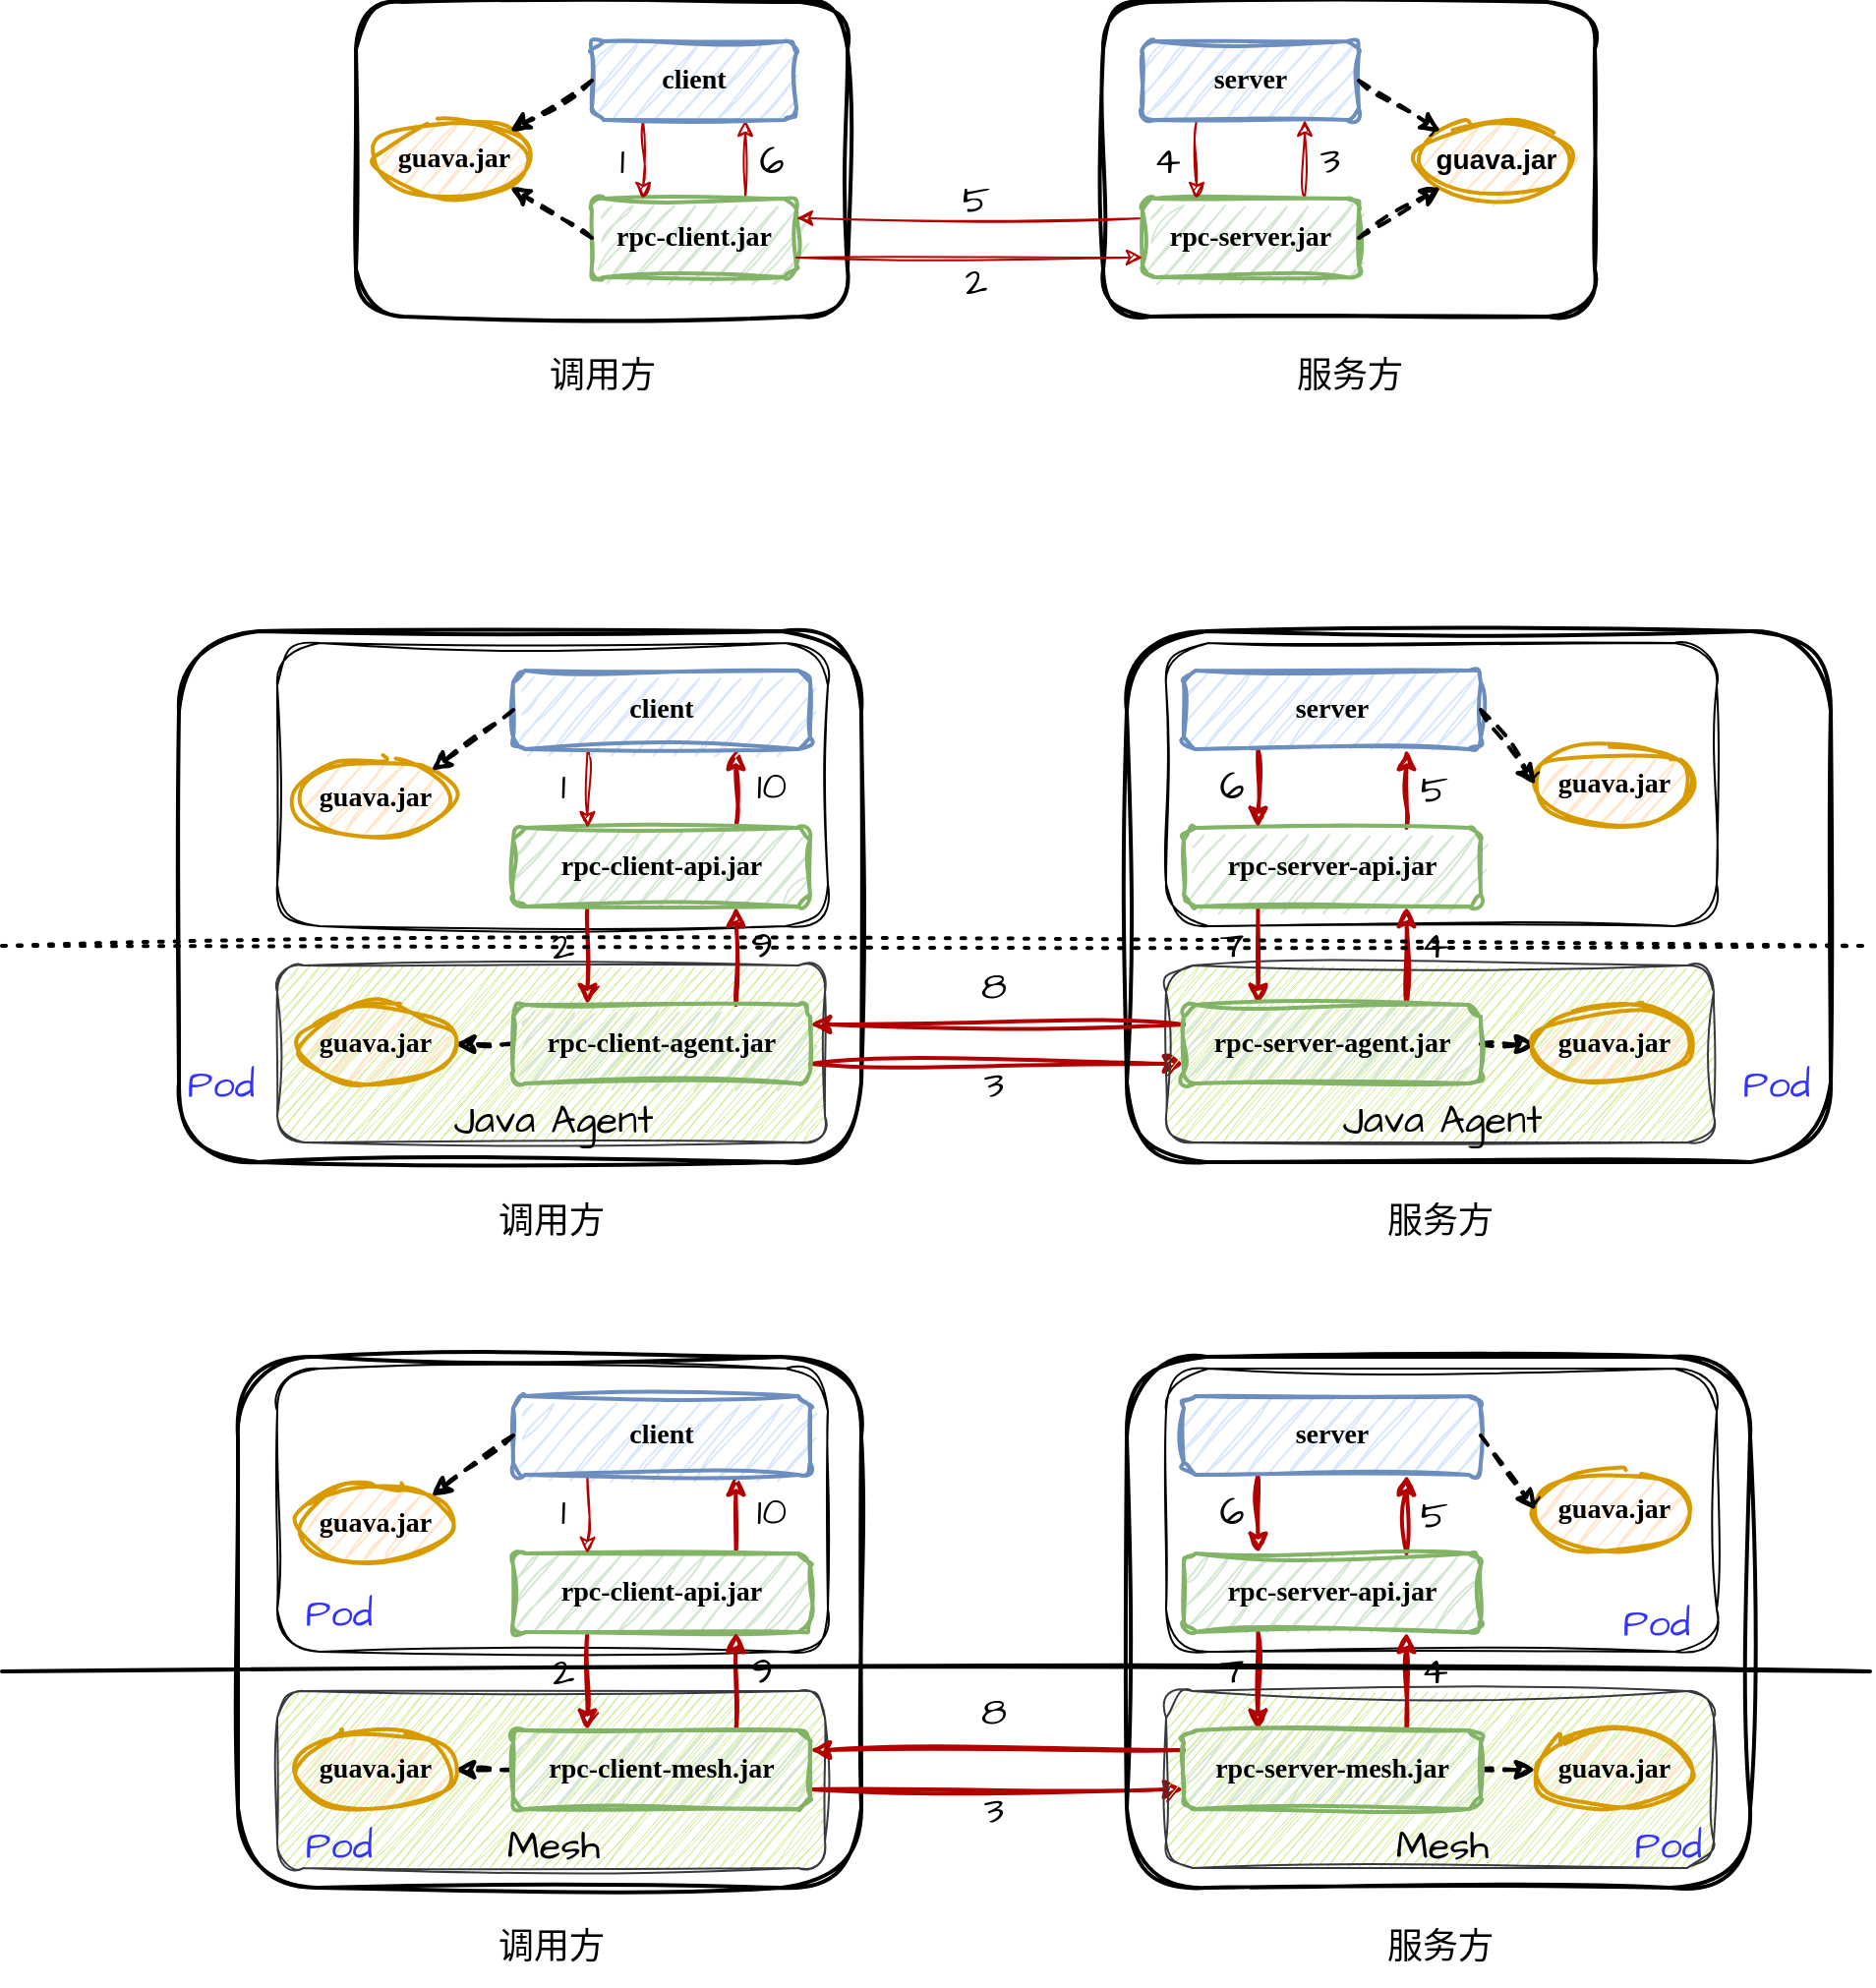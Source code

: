 <mxfile version="22.0.8" type="github">
  <diagram name="第 1 页" id="1m5Y_Z9FJWOdwL9VR-13">
    <mxGraphModel dx="1146" dy="765" grid="1" gridSize="10" guides="1" tooltips="1" connect="1" arrows="1" fold="1" page="1" pageScale="1" pageWidth="827" pageHeight="1169" math="0" shadow="0">
      <root>
        <mxCell id="0" />
        <mxCell id="1" parent="0" />
        <mxCell id="4DX10pmx3WDytaZPGjQy-30" value="" style="rounded=1;whiteSpace=wrap;html=1;sketch=1;curveFitting=1;jiggle=2;strokeWidth=2;fillColor=none;" vertex="1" parent="1">
          <mxGeometry x="100" y="480" width="347" height="270" as="geometry" />
        </mxCell>
        <mxCell id="4DX10pmx3WDytaZPGjQy-62" value="" style="rounded=1;whiteSpace=wrap;html=1;sketch=1;hachureGap=4;jiggle=2;curveFitting=1;fontFamily=Architects Daughter;fontSource=https%3A%2F%2Ffonts.googleapis.com%2Fcss%3Ffamily%3DArchitects%2BDaughter;fontSize=20;fillColor=#cdeb8b;strokeColor=#36393d;" vertex="1" parent="1">
          <mxGeometry x="150" y="650" width="278.5" height="90" as="geometry" />
        </mxCell>
        <mxCell id="4DX10pmx3WDytaZPGjQy-57" value="" style="rounded=1;whiteSpace=wrap;html=1;sketch=1;hachureGap=4;jiggle=2;curveFitting=1;fontFamily=Architects Daughter;fontSource=https%3A%2F%2Ffonts.googleapis.com%2Fcss%3Ffamily%3DArchitects%2BDaughter;fontSize=20;fillColor=none;" vertex="1" parent="1">
          <mxGeometry x="150" y="486" width="280" height="144" as="geometry" />
        </mxCell>
        <mxCell id="4DX10pmx3WDytaZPGjQy-1" value="" style="rounded=1;whiteSpace=wrap;html=1;sketch=1;curveFitting=1;jiggle=2;strokeWidth=2;" vertex="1" parent="1">
          <mxGeometry x="190" y="160" width="250" height="160" as="geometry" />
        </mxCell>
        <mxCell id="4DX10pmx3WDytaZPGjQy-18" style="edgeStyle=orthogonalEdgeStyle;rounded=0;orthogonalLoop=1;jettySize=auto;html=1;exitX=0.75;exitY=0;exitDx=0;exitDy=0;entryX=0.75;entryY=1;entryDx=0;entryDy=0;fillColor=#e51400;strokeColor=#B20000;sketch=1;curveFitting=1;jiggle=2;" edge="1" parent="1" source="4DX10pmx3WDytaZPGjQy-2" target="4DX10pmx3WDytaZPGjQy-5">
          <mxGeometry relative="1" as="geometry" />
        </mxCell>
        <mxCell id="4DX10pmx3WDytaZPGjQy-2" value="&lt;font style=&quot;font-size: 14px;&quot;&gt;&lt;b&gt;rpc-client.jar&lt;/b&gt;&lt;/font&gt;" style="rounded=1;whiteSpace=wrap;html=1;fillColor=#d5e8d4;strokeColor=#82b366;sketch=1;curveFitting=1;jiggle=2;strokeWidth=2;fontFamily=Comic Sans MS;" vertex="1" parent="1">
          <mxGeometry x="310" y="260" width="104" height="40" as="geometry" />
        </mxCell>
        <mxCell id="4DX10pmx3WDytaZPGjQy-4" value="&lt;font style=&quot;font-size: 14px;&quot;&gt;&lt;b&gt;guava.jar&lt;/b&gt;&lt;/font&gt;" style="ellipse;whiteSpace=wrap;html=1;fillColor=#ffe6cc;strokeColor=#d79b00;sketch=1;curveFitting=1;jiggle=2;strokeWidth=2;fontFamily=Comic Sans MS;" vertex="1" parent="1">
          <mxGeometry x="200" y="220" width="80" height="40" as="geometry" />
        </mxCell>
        <mxCell id="4DX10pmx3WDytaZPGjQy-6" style="edgeStyle=orthogonalEdgeStyle;rounded=0;orthogonalLoop=1;jettySize=auto;html=1;exitX=0.25;exitY=1;exitDx=0;exitDy=0;entryX=0.25;entryY=0;entryDx=0;entryDy=0;fillColor=#e51400;strokeColor=#B20000;sketch=1;curveFitting=1;jiggle=2;" edge="1" parent="1" source="4DX10pmx3WDytaZPGjQy-5" target="4DX10pmx3WDytaZPGjQy-2">
          <mxGeometry relative="1" as="geometry" />
        </mxCell>
        <mxCell id="4DX10pmx3WDytaZPGjQy-5" value="&lt;font face=&quot;Comic Sans MS&quot; style=&quot;font-size: 14px;&quot;&gt;&lt;b&gt;client&lt;/b&gt;&lt;/font&gt;" style="rounded=1;whiteSpace=wrap;html=1;fillColor=#dae8fc;strokeColor=#6c8ebf;sketch=1;curveFitting=1;jiggle=2;strokeWidth=2;" vertex="1" parent="1">
          <mxGeometry x="310" y="180" width="104" height="40" as="geometry" />
        </mxCell>
        <mxCell id="4DX10pmx3WDytaZPGjQy-7" value="&lt;font face=&quot;Comic Sans MS&quot; style=&quot;font-size: 18px;&quot;&gt;调用方&lt;/font&gt;" style="text;html=1;align=center;verticalAlign=middle;resizable=0;points=[];autosize=1;strokeColor=none;fillColor=none;sketch=1;curveFitting=1;jiggle=2;" vertex="1" parent="1">
          <mxGeometry x="275" y="330" width="80" height="40" as="geometry" />
        </mxCell>
        <mxCell id="4DX10pmx3WDytaZPGjQy-9" value="" style="rounded=1;whiteSpace=wrap;html=1;sketch=1;curveFitting=1;jiggle=2;strokeWidth=2;" vertex="1" parent="1">
          <mxGeometry x="570" y="160" width="250" height="160" as="geometry" />
        </mxCell>
        <mxCell id="4DX10pmx3WDytaZPGjQy-16" style="edgeStyle=orthogonalEdgeStyle;rounded=0;orthogonalLoop=1;jettySize=auto;html=1;exitX=0.75;exitY=0;exitDx=0;exitDy=0;entryX=0.75;entryY=1;entryDx=0;entryDy=0;fillColor=#e51400;strokeColor=#B20000;sketch=1;curveFitting=1;jiggle=2;" edge="1" parent="1" source="4DX10pmx3WDytaZPGjQy-10" target="4DX10pmx3WDytaZPGjQy-13">
          <mxGeometry relative="1" as="geometry" />
        </mxCell>
        <mxCell id="4DX10pmx3WDytaZPGjQy-17" style="edgeStyle=orthogonalEdgeStyle;rounded=0;orthogonalLoop=1;jettySize=auto;html=1;exitX=0;exitY=0.25;exitDx=0;exitDy=0;entryX=1;entryY=0.25;entryDx=0;entryDy=0;fillColor=#e51400;strokeColor=#B20000;sketch=1;curveFitting=1;jiggle=2;" edge="1" parent="1" source="4DX10pmx3WDytaZPGjQy-10" target="4DX10pmx3WDytaZPGjQy-2">
          <mxGeometry relative="1" as="geometry" />
        </mxCell>
        <mxCell id="4DX10pmx3WDytaZPGjQy-10" value="&lt;font face=&quot;Comic Sans MS&quot; style=&quot;font-size: 14px;&quot;&gt;&lt;b&gt;rpc-server.jar&lt;/b&gt;&lt;/font&gt;" style="rounded=1;whiteSpace=wrap;html=1;fillColor=#d5e8d4;strokeColor=#82b366;sketch=1;curveFitting=1;jiggle=2;strokeWidth=2;" vertex="1" parent="1">
          <mxGeometry x="590" y="260" width="110" height="40" as="geometry" />
        </mxCell>
        <mxCell id="4DX10pmx3WDytaZPGjQy-11" value="&lt;font style=&quot;font-size: 14px;&quot;&gt;&lt;b&gt;guava.jar&lt;/b&gt;&lt;/font&gt;" style="ellipse;whiteSpace=wrap;html=1;fillColor=#ffe6cc;strokeColor=#d79b00;sketch=1;curveFitting=1;jiggle=2;strokeWidth=2;" vertex="1" parent="1">
          <mxGeometry x="730" y="220" width="80" height="40" as="geometry" />
        </mxCell>
        <mxCell id="4DX10pmx3WDytaZPGjQy-12" style="edgeStyle=orthogonalEdgeStyle;rounded=0;orthogonalLoop=1;jettySize=auto;html=1;exitX=0.25;exitY=1;exitDx=0;exitDy=0;entryX=0.25;entryY=0;entryDx=0;entryDy=0;fillColor=#e51400;strokeColor=#B20000;sketch=1;curveFitting=1;jiggle=2;" edge="1" parent="1" source="4DX10pmx3WDytaZPGjQy-13" target="4DX10pmx3WDytaZPGjQy-10">
          <mxGeometry relative="1" as="geometry" />
        </mxCell>
        <mxCell id="4DX10pmx3WDytaZPGjQy-13" value="&lt;font face=&quot;Comic Sans MS&quot; style=&quot;font-size: 14px;&quot;&gt;&lt;b&gt;server&lt;/b&gt;&lt;/font&gt;" style="rounded=1;whiteSpace=wrap;html=1;fillColor=#dae8fc;strokeColor=#6c8ebf;sketch=1;curveFitting=1;jiggle=2;strokeWidth=2;" vertex="1" parent="1">
          <mxGeometry x="590" y="180" width="110" height="40" as="geometry" />
        </mxCell>
        <mxCell id="4DX10pmx3WDytaZPGjQy-14" value="&lt;font style=&quot;font-size: 18px;&quot;&gt;服务方&lt;/font&gt;" style="text;html=1;align=center;verticalAlign=middle;resizable=0;points=[];autosize=1;strokeColor=none;fillColor=none;sketch=1;curveFitting=1;jiggle=2;" vertex="1" parent="1">
          <mxGeometry x="655" y="330" width="80" height="40" as="geometry" />
        </mxCell>
        <mxCell id="4DX10pmx3WDytaZPGjQy-15" style="edgeStyle=orthogonalEdgeStyle;rounded=0;orthogonalLoop=1;jettySize=auto;html=1;exitX=1;exitY=0.75;exitDx=0;exitDy=0;entryX=0;entryY=0.75;entryDx=0;entryDy=0;fillColor=#e51400;strokeColor=#B20000;sketch=1;curveFitting=1;jiggle=2;" edge="1" parent="1" source="4DX10pmx3WDytaZPGjQy-2" target="4DX10pmx3WDytaZPGjQy-10">
          <mxGeometry relative="1" as="geometry" />
        </mxCell>
        <mxCell id="4DX10pmx3WDytaZPGjQy-20" value="" style="endArrow=classic;html=1;rounded=0;exitX=0;exitY=0.5;exitDx=0;exitDy=0;entryX=1;entryY=0;entryDx=0;entryDy=0;dashed=1;sketch=1;curveFitting=1;jiggle=2;strokeWidth=2;" edge="1" parent="1" source="4DX10pmx3WDytaZPGjQy-5" target="4DX10pmx3WDytaZPGjQy-4">
          <mxGeometry width="50" height="50" relative="1" as="geometry">
            <mxPoint x="370" y="450" as="sourcePoint" />
            <mxPoint x="420" y="400" as="targetPoint" />
          </mxGeometry>
        </mxCell>
        <mxCell id="4DX10pmx3WDytaZPGjQy-21" value="" style="endArrow=classic;html=1;rounded=0;exitX=0;exitY=0.5;exitDx=0;exitDy=0;dashed=1;entryX=1;entryY=1;entryDx=0;entryDy=0;sketch=1;curveFitting=1;jiggle=2;strokeWidth=2;" edge="1" parent="1" source="4DX10pmx3WDytaZPGjQy-2" target="4DX10pmx3WDytaZPGjQy-4">
          <mxGeometry width="50" height="50" relative="1" as="geometry">
            <mxPoint x="324" y="210" as="sourcePoint" />
            <mxPoint x="260" y="370" as="targetPoint" />
          </mxGeometry>
        </mxCell>
        <mxCell id="4DX10pmx3WDytaZPGjQy-22" value="" style="endArrow=classic;html=1;rounded=0;dashed=1;exitX=1;exitY=0.5;exitDx=0;exitDy=0;entryX=0;entryY=0;entryDx=0;entryDy=0;sketch=1;curveFitting=1;jiggle=2;strokeWidth=2;" edge="1" parent="1" source="4DX10pmx3WDytaZPGjQy-13" target="4DX10pmx3WDytaZPGjQy-11">
          <mxGeometry width="50" height="50" relative="1" as="geometry">
            <mxPoint x="740" y="400" as="sourcePoint" />
            <mxPoint x="760" y="470" as="targetPoint" />
          </mxGeometry>
        </mxCell>
        <mxCell id="4DX10pmx3WDytaZPGjQy-23" value="" style="endArrow=classic;html=1;rounded=0;dashed=1;exitX=1;exitY=0.5;exitDx=0;exitDy=0;entryX=0;entryY=1;entryDx=0;entryDy=0;sketch=1;curveFitting=1;jiggle=2;strokeWidth=2;" edge="1" parent="1" source="4DX10pmx3WDytaZPGjQy-10" target="4DX10pmx3WDytaZPGjQy-11">
          <mxGeometry width="50" height="50" relative="1" as="geometry">
            <mxPoint x="700" y="210" as="sourcePoint" />
            <mxPoint x="752" y="236" as="targetPoint" />
          </mxGeometry>
        </mxCell>
        <mxCell id="4DX10pmx3WDytaZPGjQy-31" style="edgeStyle=orthogonalEdgeStyle;rounded=0;orthogonalLoop=1;jettySize=auto;html=1;exitX=0.75;exitY=0;exitDx=0;exitDy=0;entryX=0.75;entryY=1;entryDx=0;entryDy=0;fillColor=#e51400;strokeColor=#B20000;sketch=1;curveFitting=1;jiggle=2;strokeWidth=2;" edge="1" parent="1" source="4DX10pmx3WDytaZPGjQy-32" target="4DX10pmx3WDytaZPGjQy-36">
          <mxGeometry relative="1" as="geometry" />
        </mxCell>
        <mxCell id="4DX10pmx3WDytaZPGjQy-64" style="edgeStyle=orthogonalEdgeStyle;rounded=0;sketch=1;hachureGap=4;jiggle=2;curveFitting=1;orthogonalLoop=1;jettySize=auto;html=1;exitX=0.25;exitY=1;exitDx=0;exitDy=0;entryX=0.25;entryY=0;entryDx=0;entryDy=0;fontFamily=Architects Daughter;fontSource=https%3A%2F%2Ffonts.googleapis.com%2Fcss%3Ffamily%3DArchitects%2BDaughter;fontSize=16;fillColor=#e51400;strokeColor=#B20000;strokeWidth=2;" edge="1" parent="1" source="4DX10pmx3WDytaZPGjQy-32" target="4DX10pmx3WDytaZPGjQy-56">
          <mxGeometry relative="1" as="geometry" />
        </mxCell>
        <mxCell id="4DX10pmx3WDytaZPGjQy-32" value="&lt;font style=&quot;font-size: 14px;&quot;&gt;&lt;b&gt;rpc-client-api.jar&lt;/b&gt;&lt;/font&gt;" style="rounded=1;whiteSpace=wrap;html=1;fillColor=#d5e8d4;strokeColor=#82b366;sketch=1;curveFitting=1;jiggle=2;strokeWidth=2;fontFamily=Comic Sans MS;" vertex="1" parent="1">
          <mxGeometry x="270" y="580" width="151" height="40" as="geometry" />
        </mxCell>
        <mxCell id="4DX10pmx3WDytaZPGjQy-33" value="&lt;font style=&quot;font-size: 14px;&quot;&gt;&lt;b&gt;guava.jar&lt;/b&gt;&lt;/font&gt;" style="ellipse;whiteSpace=wrap;html=1;fillColor=#ffe6cc;strokeColor=#d79b00;sketch=1;curveFitting=1;jiggle=2;strokeWidth=2;fontFamily=Comic Sans MS;" vertex="1" parent="1">
          <mxGeometry x="160" y="545" width="80" height="40" as="geometry" />
        </mxCell>
        <mxCell id="4DX10pmx3WDytaZPGjQy-34" style="edgeStyle=orthogonalEdgeStyle;rounded=0;orthogonalLoop=1;jettySize=auto;html=1;exitX=0.25;exitY=1;exitDx=0;exitDy=0;entryX=0.25;entryY=0;entryDx=0;entryDy=0;fillColor=#e51400;strokeColor=#B20000;sketch=1;curveFitting=1;jiggle=2;" edge="1" parent="1" source="4DX10pmx3WDytaZPGjQy-36" target="4DX10pmx3WDytaZPGjQy-32">
          <mxGeometry relative="1" as="geometry" />
        </mxCell>
        <mxCell id="4DX10pmx3WDytaZPGjQy-36" value="&lt;font face=&quot;Comic Sans MS&quot; style=&quot;font-size: 14px;&quot;&gt;&lt;b&gt;client&lt;/b&gt;&lt;/font&gt;" style="rounded=1;whiteSpace=wrap;html=1;fillColor=#dae8fc;strokeColor=#6c8ebf;sketch=1;curveFitting=1;jiggle=2;strokeWidth=2;" vertex="1" parent="1">
          <mxGeometry x="270" y="500" width="151" height="40" as="geometry" />
        </mxCell>
        <mxCell id="4DX10pmx3WDytaZPGjQy-37" value="&lt;font face=&quot;Comic Sans MS&quot; style=&quot;font-size: 18px;&quot;&gt;调用方&lt;/font&gt;" style="text;html=1;align=center;verticalAlign=middle;resizable=0;points=[];autosize=1;strokeColor=none;fillColor=none;sketch=1;curveFitting=1;jiggle=2;" vertex="1" parent="1">
          <mxGeometry x="248.5" y="760" width="80" height="40" as="geometry" />
        </mxCell>
        <mxCell id="4DX10pmx3WDytaZPGjQy-48" value="" style="endArrow=classic;html=1;rounded=0;exitX=0;exitY=0.5;exitDx=0;exitDy=0;entryX=1;entryY=0;entryDx=0;entryDy=0;dashed=1;sketch=1;curveFitting=1;jiggle=2;strokeWidth=2;" edge="1" parent="1" source="4DX10pmx3WDytaZPGjQy-36" target="4DX10pmx3WDytaZPGjQy-33">
          <mxGeometry width="50" height="50" relative="1" as="geometry">
            <mxPoint x="377" y="770" as="sourcePoint" />
            <mxPoint x="427" y="720" as="targetPoint" />
          </mxGeometry>
        </mxCell>
        <mxCell id="4DX10pmx3WDytaZPGjQy-60" style="edgeStyle=orthogonalEdgeStyle;rounded=0;sketch=1;hachureGap=4;jiggle=2;curveFitting=1;orthogonalLoop=1;jettySize=auto;html=1;exitX=0;exitY=0.5;exitDx=0;exitDy=0;entryX=1;entryY=0.5;entryDx=0;entryDy=0;fontFamily=Architects Daughter;fontSource=https%3A%2F%2Ffonts.googleapis.com%2Fcss%3Ffamily%3DArchitects%2BDaughter;fontSize=16;dashed=1;strokeWidth=2;" edge="1" parent="1" source="4DX10pmx3WDytaZPGjQy-56" target="4DX10pmx3WDytaZPGjQy-59">
          <mxGeometry relative="1" as="geometry" />
        </mxCell>
        <mxCell id="4DX10pmx3WDytaZPGjQy-95" style="edgeStyle=orthogonalEdgeStyle;rounded=0;sketch=1;hachureGap=4;jiggle=2;curveFitting=1;orthogonalLoop=1;jettySize=auto;html=1;exitX=1;exitY=0.75;exitDx=0;exitDy=0;fontFamily=Architects Daughter;fontSource=https%3A%2F%2Ffonts.googleapis.com%2Fcss%3Ffamily%3DArchitects%2BDaughter;fontSize=16;fillColor=#e51400;strokeColor=#B20000;strokeWidth=2;entryX=0;entryY=0.75;entryDx=0;entryDy=0;" edge="1" parent="1" source="4DX10pmx3WDytaZPGjQy-56" target="4DX10pmx3WDytaZPGjQy-89">
          <mxGeometry relative="1" as="geometry" />
        </mxCell>
        <mxCell id="4DX10pmx3WDytaZPGjQy-99" style="edgeStyle=orthogonalEdgeStyle;rounded=0;sketch=1;hachureGap=4;jiggle=2;curveFitting=1;orthogonalLoop=1;jettySize=auto;html=1;exitX=0.75;exitY=0;exitDx=0;exitDy=0;entryX=0.75;entryY=1;entryDx=0;entryDy=0;fontFamily=Architects Daughter;fontSource=https%3A%2F%2Ffonts.googleapis.com%2Fcss%3Ffamily%3DArchitects%2BDaughter;fontSize=16;fillColor=#e51400;strokeColor=#B20000;strokeWidth=2;" edge="1" parent="1" source="4DX10pmx3WDytaZPGjQy-56" target="4DX10pmx3WDytaZPGjQy-32">
          <mxGeometry relative="1" as="geometry" />
        </mxCell>
        <mxCell id="4DX10pmx3WDytaZPGjQy-56" value="&lt;font style=&quot;font-size: 14px;&quot;&gt;&lt;b&gt;rpc-client-agent.jar&lt;/b&gt;&lt;/font&gt;" style="rounded=1;whiteSpace=wrap;html=1;fillColor=#d5e8d4;strokeColor=#82b366;sketch=1;curveFitting=1;jiggle=2;strokeWidth=2;fontFamily=Comic Sans MS;" vertex="1" parent="1">
          <mxGeometry x="270" y="670" width="151" height="40" as="geometry" />
        </mxCell>
        <mxCell id="4DX10pmx3WDytaZPGjQy-59" value="&lt;font style=&quot;font-size: 14px;&quot;&gt;&lt;b&gt;guava.jar&lt;/b&gt;&lt;/font&gt;" style="ellipse;whiteSpace=wrap;html=1;fillColor=#ffe6cc;strokeColor=#d79b00;sketch=1;curveFitting=1;jiggle=2;strokeWidth=2;fontFamily=Comic Sans MS;" vertex="1" parent="1">
          <mxGeometry x="160" y="670" width="80" height="40" as="geometry" />
        </mxCell>
        <mxCell id="4DX10pmx3WDytaZPGjQy-66" value="2" style="text;html=1;align=center;verticalAlign=middle;resizable=0;points=[];autosize=1;strokeColor=none;fillColor=none;fontSize=20;fontFamily=Architects Daughter;strokeWidth=2;" vertex="1" parent="1">
          <mxGeometry x="280" y="620" width="30" height="40" as="geometry" />
        </mxCell>
        <mxCell id="4DX10pmx3WDytaZPGjQy-67" value="1" style="text;html=1;align=center;verticalAlign=middle;resizable=0;points=[];autosize=1;strokeColor=none;fillColor=none;fontSize=20;fontFamily=Architects Daughter;" vertex="1" parent="1">
          <mxGeometry x="310" y="220" width="30" height="40" as="geometry" />
        </mxCell>
        <mxCell id="4DX10pmx3WDytaZPGjQy-68" value="2" style="text;html=1;align=center;verticalAlign=middle;resizable=0;points=[];autosize=1;strokeColor=none;fillColor=none;fontSize=20;fontFamily=Architects Daughter;" vertex="1" parent="1">
          <mxGeometry x="490" y="282" width="30" height="40" as="geometry" />
        </mxCell>
        <mxCell id="4DX10pmx3WDytaZPGjQy-69" value="6" style="text;html=1;align=center;verticalAlign=middle;resizable=0;points=[];autosize=1;strokeColor=none;fillColor=none;fontSize=20;fontFamily=Architects Daughter;" vertex="1" parent="1">
          <mxGeometry x="381" y="220" width="40" height="40" as="geometry" />
        </mxCell>
        <mxCell id="4DX10pmx3WDytaZPGjQy-70" value="5" style="text;html=1;align=center;verticalAlign=middle;resizable=0;points=[];autosize=1;strokeColor=none;fillColor=none;fontSize=20;fontFamily=Architects Daughter;" vertex="1" parent="1">
          <mxGeometry x="485" y="240" width="40" height="40" as="geometry" />
        </mxCell>
        <mxCell id="4DX10pmx3WDytaZPGjQy-71" value="4" style="text;html=1;align=center;verticalAlign=middle;resizable=0;points=[];autosize=1;strokeColor=none;fillColor=none;fontSize=20;fontFamily=Architects Daughter;" vertex="1" parent="1">
          <mxGeometry x="582" y="220" width="40" height="40" as="geometry" />
        </mxCell>
        <mxCell id="4DX10pmx3WDytaZPGjQy-72" value="3" style="text;html=1;align=center;verticalAlign=middle;resizable=0;points=[];autosize=1;strokeColor=none;fillColor=none;fontSize=20;fontFamily=Architects Daughter;" vertex="1" parent="1">
          <mxGeometry x="670" y="220" width="30" height="40" as="geometry" />
        </mxCell>
        <mxCell id="4DX10pmx3WDytaZPGjQy-74" value="Java Agent" style="text;html=1;align=center;verticalAlign=middle;resizable=0;points=[];autosize=1;strokeColor=none;fillColor=none;fontSize=20;fontFamily=Architects Daughter;" vertex="1" parent="1">
          <mxGeometry x="230" y="708" width="120" height="40" as="geometry" />
        </mxCell>
        <mxCell id="4DX10pmx3WDytaZPGjQy-76" value="1" style="text;html=1;align=center;verticalAlign=middle;resizable=0;points=[];autosize=1;strokeColor=none;fillColor=none;fontSize=20;fontFamily=Architects Daughter;strokeWidth=2;" vertex="1" parent="1">
          <mxGeometry x="280" y="538" width="30" height="40" as="geometry" />
        </mxCell>
        <mxCell id="4DX10pmx3WDytaZPGjQy-77" value="" style="rounded=1;whiteSpace=wrap;html=1;sketch=1;curveFitting=1;jiggle=2;strokeWidth=2;fillColor=none;direction=east;" vertex="1" parent="1">
          <mxGeometry x="582" y="480" width="358" height="270" as="geometry" />
        </mxCell>
        <mxCell id="4DX10pmx3WDytaZPGjQy-78" value="" style="rounded=1;whiteSpace=wrap;html=1;sketch=1;hachureGap=4;jiggle=2;curveFitting=1;fontFamily=Architects Daughter;fontSource=https%3A%2F%2Ffonts.googleapis.com%2Fcss%3Ffamily%3DArchitects%2BDaughter;fontSize=20;fillColor=#cdeb8b;strokeColor=#36393d;direction=east;" vertex="1" parent="1">
          <mxGeometry x="602" y="650" width="278.5" height="90" as="geometry" />
        </mxCell>
        <mxCell id="4DX10pmx3WDytaZPGjQy-79" value="" style="rounded=1;whiteSpace=wrap;html=1;sketch=1;hachureGap=4;jiggle=2;curveFitting=1;fontFamily=Architects Daughter;fontSource=https%3A%2F%2Ffonts.googleapis.com%2Fcss%3Ffamily%3DArchitects%2BDaughter;fontSize=20;fillColor=none;direction=east;" vertex="1" parent="1">
          <mxGeometry x="602" y="486" width="280" height="144" as="geometry" />
        </mxCell>
        <mxCell id="4DX10pmx3WDytaZPGjQy-80" style="edgeStyle=orthogonalEdgeStyle;rounded=0;orthogonalLoop=1;jettySize=auto;html=1;exitX=0.75;exitY=0;exitDx=0;exitDy=0;entryX=0.75;entryY=1;entryDx=0;entryDy=0;fillColor=#e51400;strokeColor=#B20000;sketch=1;curveFitting=1;jiggle=2;strokeWidth=2;" edge="1" parent="1" source="4DX10pmx3WDytaZPGjQy-82" target="4DX10pmx3WDytaZPGjQy-85">
          <mxGeometry relative="1" as="geometry" />
        </mxCell>
        <mxCell id="4DX10pmx3WDytaZPGjQy-81" style="edgeStyle=orthogonalEdgeStyle;rounded=0;sketch=1;hachureGap=4;jiggle=2;curveFitting=1;orthogonalLoop=1;jettySize=auto;html=1;exitX=0.25;exitY=1;exitDx=0;exitDy=0;entryX=0.25;entryY=0;entryDx=0;entryDy=0;fontFamily=Architects Daughter;fontSource=https%3A%2F%2Ffonts.googleapis.com%2Fcss%3Ffamily%3DArchitects%2BDaughter;fontSize=16;fillColor=#e51400;strokeColor=#B20000;strokeWidth=2;" edge="1" parent="1" source="4DX10pmx3WDytaZPGjQy-82" target="4DX10pmx3WDytaZPGjQy-89">
          <mxGeometry relative="1" as="geometry" />
        </mxCell>
        <mxCell id="4DX10pmx3WDytaZPGjQy-82" value="&lt;font style=&quot;font-size: 14px;&quot;&gt;&lt;b&gt;rpc-server-api.jar&lt;/b&gt;&lt;/font&gt;" style="rounded=1;whiteSpace=wrap;html=1;fillColor=#d5e8d4;strokeColor=#82b366;sketch=1;curveFitting=1;jiggle=2;strokeWidth=2;fontFamily=Comic Sans MS;direction=east;" vertex="1" parent="1">
          <mxGeometry x="611" y="580" width="151" height="40" as="geometry" />
        </mxCell>
        <mxCell id="4DX10pmx3WDytaZPGjQy-83" value="&lt;font style=&quot;font-size: 14px;&quot;&gt;&lt;b&gt;guava.jar&lt;/b&gt;&lt;/font&gt;" style="ellipse;whiteSpace=wrap;html=1;fillColor=#ffe6cc;strokeColor=#d79b00;sketch=1;curveFitting=1;jiggle=2;strokeWidth=2;fontFamily=Comic Sans MS;direction=east;" vertex="1" parent="1">
          <mxGeometry x="790" y="538" width="80" height="40" as="geometry" />
        </mxCell>
        <mxCell id="4DX10pmx3WDytaZPGjQy-84" style="edgeStyle=orthogonalEdgeStyle;rounded=0;orthogonalLoop=1;jettySize=auto;html=1;exitX=0.25;exitY=1;exitDx=0;exitDy=0;entryX=0.25;entryY=0;entryDx=0;entryDy=0;fillColor=#e51400;strokeColor=#B20000;sketch=1;curveFitting=1;jiggle=2;strokeWidth=2;" edge="1" parent="1" source="4DX10pmx3WDytaZPGjQy-85" target="4DX10pmx3WDytaZPGjQy-82">
          <mxGeometry relative="1" as="geometry" />
        </mxCell>
        <mxCell id="4DX10pmx3WDytaZPGjQy-85" value="&lt;font face=&quot;Comic Sans MS&quot; style=&quot;font-size: 14px;&quot;&gt;&lt;b&gt;server&lt;/b&gt;&lt;/font&gt;" style="rounded=1;whiteSpace=wrap;html=1;fillColor=#dae8fc;strokeColor=#6c8ebf;sketch=1;curveFitting=1;jiggle=2;strokeWidth=2;direction=east;" vertex="1" parent="1">
          <mxGeometry x="611" y="500" width="151" height="40" as="geometry" />
        </mxCell>
        <mxCell id="4DX10pmx3WDytaZPGjQy-86" value="&lt;font face=&quot;Comic Sans MS&quot;&gt;&lt;span style=&quot;font-size: 18px;&quot;&gt;服务方&lt;/span&gt;&lt;/font&gt;" style="text;html=1;align=center;verticalAlign=middle;resizable=0;points=[];autosize=1;strokeColor=none;fillColor=none;sketch=1;curveFitting=1;jiggle=2;" vertex="1" parent="1">
          <mxGeometry x="700.5" y="760" width="80" height="40" as="geometry" />
        </mxCell>
        <mxCell id="4DX10pmx3WDytaZPGjQy-94" style="edgeStyle=orthogonalEdgeStyle;rounded=0;sketch=1;hachureGap=4;jiggle=2;curveFitting=1;orthogonalLoop=1;jettySize=auto;html=1;exitX=1;exitY=0.5;exitDx=0;exitDy=0;entryX=0;entryY=0.5;entryDx=0;entryDy=0;fontFamily=Architects Daughter;fontSource=https%3A%2F%2Ffonts.googleapis.com%2Fcss%3Ffamily%3DArchitects%2BDaughter;fontSize=16;dashed=1;strokeWidth=2;" edge="1" parent="1" source="4DX10pmx3WDytaZPGjQy-89" target="4DX10pmx3WDytaZPGjQy-90">
          <mxGeometry relative="1" as="geometry" />
        </mxCell>
        <mxCell id="4DX10pmx3WDytaZPGjQy-96" style="edgeStyle=orthogonalEdgeStyle;rounded=0;sketch=1;hachureGap=4;jiggle=2;curveFitting=1;orthogonalLoop=1;jettySize=auto;html=1;exitX=0.75;exitY=0;exitDx=0;exitDy=0;entryX=0.75;entryY=1;entryDx=0;entryDy=0;fontFamily=Architects Daughter;fontSource=https%3A%2F%2Ffonts.googleapis.com%2Fcss%3Ffamily%3DArchitects%2BDaughter;fontSize=16;fillColor=#e51400;strokeColor=#B20000;strokeWidth=2;" edge="1" parent="1" source="4DX10pmx3WDytaZPGjQy-89" target="4DX10pmx3WDytaZPGjQy-82">
          <mxGeometry relative="1" as="geometry" />
        </mxCell>
        <mxCell id="4DX10pmx3WDytaZPGjQy-98" style="edgeStyle=orthogonalEdgeStyle;rounded=0;sketch=1;hachureGap=4;jiggle=2;curveFitting=1;orthogonalLoop=1;jettySize=auto;html=1;exitX=0;exitY=0.25;exitDx=0;exitDy=0;entryX=1;entryY=0.25;entryDx=0;entryDy=0;fontFamily=Architects Daughter;fontSource=https%3A%2F%2Ffonts.googleapis.com%2Fcss%3Ffamily%3DArchitects%2BDaughter;fontSize=16;strokeWidth=2;fillColor=#e51400;strokeColor=#B20000;" edge="1" parent="1" source="4DX10pmx3WDytaZPGjQy-89" target="4DX10pmx3WDytaZPGjQy-56">
          <mxGeometry relative="1" as="geometry" />
        </mxCell>
        <mxCell id="4DX10pmx3WDytaZPGjQy-89" value="&lt;font style=&quot;font-size: 14px;&quot;&gt;&lt;b&gt;rpc-server-agent.jar&lt;/b&gt;&lt;/font&gt;" style="rounded=1;whiteSpace=wrap;html=1;fillColor=#d5e8d4;strokeColor=#82b366;sketch=1;curveFitting=1;jiggle=2;strokeWidth=2;fontFamily=Comic Sans MS;direction=east;" vertex="1" parent="1">
          <mxGeometry x="611" y="670" width="151" height="40" as="geometry" />
        </mxCell>
        <mxCell id="4DX10pmx3WDytaZPGjQy-90" value="&lt;font style=&quot;font-size: 14px;&quot;&gt;&lt;b&gt;guava.jar&lt;/b&gt;&lt;/font&gt;" style="ellipse;whiteSpace=wrap;html=1;fillColor=#ffe6cc;strokeColor=#d79b00;sketch=1;curveFitting=1;jiggle=2;strokeWidth=2;fontFamily=Comic Sans MS;direction=east;" vertex="1" parent="1">
          <mxGeometry x="790" y="670" width="80" height="40" as="geometry" />
        </mxCell>
        <mxCell id="4DX10pmx3WDytaZPGjQy-92" value="Java Agent" style="text;html=1;align=center;verticalAlign=middle;resizable=0;points=[];autosize=1;strokeColor=none;fillColor=none;fontSize=20;fontFamily=Architects Daughter;" vertex="1" parent="1">
          <mxGeometry x="682" y="708" width="120" height="40" as="geometry" />
        </mxCell>
        <mxCell id="4DX10pmx3WDytaZPGjQy-102" value="10" style="text;html=1;align=center;verticalAlign=middle;resizable=0;points=[];autosize=1;strokeColor=none;fillColor=none;fontSize=20;fontFamily=Architects Daughter;" vertex="1" parent="1">
          <mxGeometry x="381" y="538" width="40" height="40" as="geometry" />
        </mxCell>
        <mxCell id="4DX10pmx3WDytaZPGjQy-103" value="9" style="text;html=1;align=center;verticalAlign=middle;resizable=0;points=[];autosize=1;strokeColor=none;fillColor=none;fontSize=20;fontFamily=Architects Daughter;" vertex="1" parent="1">
          <mxGeometry x="381" y="619" width="30" height="40" as="geometry" />
        </mxCell>
        <mxCell id="4DX10pmx3WDytaZPGjQy-104" value="8" style="text;html=1;align=center;verticalAlign=middle;resizable=0;points=[];autosize=1;strokeColor=none;fillColor=none;fontSize=20;fontFamily=Architects Daughter;" vertex="1" parent="1">
          <mxGeometry x="493.5" y="640" width="40" height="40" as="geometry" />
        </mxCell>
        <mxCell id="4DX10pmx3WDytaZPGjQy-105" value="7" style="text;html=1;align=center;verticalAlign=middle;resizable=0;points=[];autosize=1;strokeColor=none;fillColor=none;fontSize=20;fontFamily=Architects Daughter;" vertex="1" parent="1">
          <mxGeometry x="615" y="619" width="40" height="40" as="geometry" />
        </mxCell>
        <mxCell id="4DX10pmx3WDytaZPGjQy-106" value="6" style="text;html=1;align=center;verticalAlign=middle;resizable=0;points=[];autosize=1;strokeColor=none;fillColor=none;fontSize=20;fontFamily=Architects Daughter;" vertex="1" parent="1">
          <mxGeometry x="615" y="538" width="40" height="40" as="geometry" />
        </mxCell>
        <mxCell id="4DX10pmx3WDytaZPGjQy-107" value="5" style="text;html=1;align=center;verticalAlign=middle;resizable=0;points=[];autosize=1;strokeColor=none;fillColor=none;fontSize=20;fontFamily=Architects Daughter;" vertex="1" parent="1">
          <mxGeometry x="718" y="540" width="40" height="40" as="geometry" />
        </mxCell>
        <mxCell id="4DX10pmx3WDytaZPGjQy-108" value="4" style="text;html=1;align=center;verticalAlign=middle;resizable=0;points=[];autosize=1;strokeColor=none;fillColor=none;fontSize=20;fontFamily=Architects Daughter;" vertex="1" parent="1">
          <mxGeometry x="718" y="619" width="40" height="40" as="geometry" />
        </mxCell>
        <mxCell id="4DX10pmx3WDytaZPGjQy-109" value="3" style="text;html=1;align=center;verticalAlign=middle;resizable=0;points=[];autosize=1;strokeColor=none;fillColor=none;fontSize=20;fontFamily=Architects Daughter;" vertex="1" parent="1">
          <mxGeometry x="498.5" y="690" width="30" height="40" as="geometry" />
        </mxCell>
        <mxCell id="4DX10pmx3WDytaZPGjQy-110" value="" style="endArrow=none;dashed=1;html=1;dashPattern=1 3;strokeWidth=2;rounded=0;sketch=1;hachureGap=4;jiggle=2;curveFitting=1;fontFamily=Architects Daughter;fontSource=https%3A%2F%2Ffonts.googleapis.com%2Fcss%3Ffamily%3DArchitects%2BDaughter;fontSize=16;" edge="1" parent="1">
          <mxGeometry width="50" height="50" relative="1" as="geometry">
            <mxPoint x="10" y="640" as="sourcePoint" />
            <mxPoint x="960" y="640" as="targetPoint" />
          </mxGeometry>
        </mxCell>
        <mxCell id="4DX10pmx3WDytaZPGjQy-113" value="" style="endArrow=classic;html=1;rounded=0;exitX=1;exitY=0.5;exitDx=0;exitDy=0;entryX=0;entryY=0.5;entryDx=0;entryDy=0;dashed=1;sketch=1;curveFitting=1;jiggle=2;strokeWidth=2;" edge="1" parent="1" source="4DX10pmx3WDytaZPGjQy-85" target="4DX10pmx3WDytaZPGjQy-83">
          <mxGeometry width="50" height="50" relative="1" as="geometry">
            <mxPoint x="280" y="530" as="sourcePoint" />
            <mxPoint x="238" y="561" as="targetPoint" />
          </mxGeometry>
        </mxCell>
        <mxCell id="4DX10pmx3WDytaZPGjQy-114" value="" style="rounded=1;whiteSpace=wrap;html=1;sketch=1;curveFitting=1;jiggle=2;strokeWidth=2;fillColor=none;" vertex="1" parent="1">
          <mxGeometry x="130" y="849" width="317" height="270" as="geometry" />
        </mxCell>
        <mxCell id="4DX10pmx3WDytaZPGjQy-115" value="" style="rounded=1;whiteSpace=wrap;html=1;sketch=1;hachureGap=4;jiggle=2;curveFitting=1;fontFamily=Architects Daughter;fontSource=https%3A%2F%2Ffonts.googleapis.com%2Fcss%3Ffamily%3DArchitects%2BDaughter;fontSize=20;fillColor=#cdeb8b;strokeColor=#36393d;" vertex="1" parent="1">
          <mxGeometry x="150" y="1019" width="278.5" height="90" as="geometry" />
        </mxCell>
        <mxCell id="4DX10pmx3WDytaZPGjQy-116" value="" style="rounded=1;whiteSpace=wrap;html=1;sketch=1;hachureGap=4;jiggle=2;curveFitting=1;fontFamily=Architects Daughter;fontSource=https%3A%2F%2Ffonts.googleapis.com%2Fcss%3Ffamily%3DArchitects%2BDaughter;fontSize=20;fillColor=none;" vertex="1" parent="1">
          <mxGeometry x="150" y="855" width="280" height="144" as="geometry" />
        </mxCell>
        <mxCell id="4DX10pmx3WDytaZPGjQy-117" style="edgeStyle=orthogonalEdgeStyle;rounded=0;orthogonalLoop=1;jettySize=auto;html=1;exitX=0.75;exitY=0;exitDx=0;exitDy=0;entryX=0.75;entryY=1;entryDx=0;entryDy=0;fillColor=#e51400;strokeColor=#B20000;sketch=1;curveFitting=1;jiggle=2;strokeWidth=2;" edge="1" parent="1" source="4DX10pmx3WDytaZPGjQy-119" target="4DX10pmx3WDytaZPGjQy-122">
          <mxGeometry relative="1" as="geometry" />
        </mxCell>
        <mxCell id="4DX10pmx3WDytaZPGjQy-118" style="edgeStyle=orthogonalEdgeStyle;rounded=0;sketch=1;hachureGap=4;jiggle=2;curveFitting=1;orthogonalLoop=1;jettySize=auto;html=1;exitX=0.25;exitY=1;exitDx=0;exitDy=0;entryX=0.25;entryY=0;entryDx=0;entryDy=0;fontFamily=Architects Daughter;fontSource=https%3A%2F%2Ffonts.googleapis.com%2Fcss%3Ffamily%3DArchitects%2BDaughter;fontSize=16;fillColor=#e51400;strokeColor=#B20000;strokeWidth=2;" edge="1" parent="1" source="4DX10pmx3WDytaZPGjQy-119" target="4DX10pmx3WDytaZPGjQy-128">
          <mxGeometry relative="1" as="geometry" />
        </mxCell>
        <mxCell id="4DX10pmx3WDytaZPGjQy-119" value="&lt;font style=&quot;font-size: 14px;&quot;&gt;&lt;b&gt;rpc-client-api.jar&lt;/b&gt;&lt;/font&gt;" style="rounded=1;whiteSpace=wrap;html=1;fillColor=#d5e8d4;strokeColor=#82b366;sketch=1;curveFitting=1;jiggle=2;strokeWidth=2;fontFamily=Comic Sans MS;" vertex="1" parent="1">
          <mxGeometry x="270" y="949" width="151" height="40" as="geometry" />
        </mxCell>
        <mxCell id="4DX10pmx3WDytaZPGjQy-120" value="&lt;font style=&quot;font-size: 14px;&quot;&gt;&lt;b&gt;guava.jar&lt;/b&gt;&lt;/font&gt;" style="ellipse;whiteSpace=wrap;html=1;fillColor=#ffe6cc;strokeColor=#d79b00;sketch=1;curveFitting=1;jiggle=2;strokeWidth=2;fontFamily=Comic Sans MS;" vertex="1" parent="1">
          <mxGeometry x="160" y="914" width="80" height="40" as="geometry" />
        </mxCell>
        <mxCell id="4DX10pmx3WDytaZPGjQy-121" style="edgeStyle=orthogonalEdgeStyle;rounded=0;orthogonalLoop=1;jettySize=auto;html=1;exitX=0.25;exitY=1;exitDx=0;exitDy=0;entryX=0.25;entryY=0;entryDx=0;entryDy=0;fillColor=#e51400;strokeColor=#B20000;sketch=1;curveFitting=1;jiggle=2;" edge="1" parent="1" source="4DX10pmx3WDytaZPGjQy-122" target="4DX10pmx3WDytaZPGjQy-119">
          <mxGeometry relative="1" as="geometry" />
        </mxCell>
        <mxCell id="4DX10pmx3WDytaZPGjQy-122" value="&lt;font face=&quot;Comic Sans MS&quot; style=&quot;font-size: 14px;&quot;&gt;&lt;b&gt;client&lt;/b&gt;&lt;/font&gt;" style="rounded=1;whiteSpace=wrap;html=1;fillColor=#dae8fc;strokeColor=#6c8ebf;sketch=1;curveFitting=1;jiggle=2;strokeWidth=2;" vertex="1" parent="1">
          <mxGeometry x="270" y="869" width="151" height="40" as="geometry" />
        </mxCell>
        <mxCell id="4DX10pmx3WDytaZPGjQy-123" value="&lt;font face=&quot;Comic Sans MS&quot; style=&quot;font-size: 18px;&quot;&gt;调用方&lt;/font&gt;" style="text;html=1;align=center;verticalAlign=middle;resizable=0;points=[];autosize=1;strokeColor=none;fillColor=none;sketch=1;curveFitting=1;jiggle=2;" vertex="1" parent="1">
          <mxGeometry x="248.5" y="1129" width="80" height="40" as="geometry" />
        </mxCell>
        <mxCell id="4DX10pmx3WDytaZPGjQy-124" value="" style="endArrow=classic;html=1;rounded=0;exitX=0;exitY=0.5;exitDx=0;exitDy=0;entryX=1;entryY=0;entryDx=0;entryDy=0;dashed=1;sketch=1;curveFitting=1;jiggle=2;strokeWidth=2;" edge="1" parent="1" source="4DX10pmx3WDytaZPGjQy-122" target="4DX10pmx3WDytaZPGjQy-120">
          <mxGeometry width="50" height="50" relative="1" as="geometry">
            <mxPoint x="377" y="1139" as="sourcePoint" />
            <mxPoint x="427" y="1089" as="targetPoint" />
          </mxGeometry>
        </mxCell>
        <mxCell id="4DX10pmx3WDytaZPGjQy-125" style="edgeStyle=orthogonalEdgeStyle;rounded=0;sketch=1;hachureGap=4;jiggle=2;curveFitting=1;orthogonalLoop=1;jettySize=auto;html=1;exitX=0;exitY=0.5;exitDx=0;exitDy=0;entryX=1;entryY=0.5;entryDx=0;entryDy=0;fontFamily=Architects Daughter;fontSource=https%3A%2F%2Ffonts.googleapis.com%2Fcss%3Ffamily%3DArchitects%2BDaughter;fontSize=16;dashed=1;strokeWidth=2;" edge="1" parent="1" source="4DX10pmx3WDytaZPGjQy-128" target="4DX10pmx3WDytaZPGjQy-129">
          <mxGeometry relative="1" as="geometry" />
        </mxCell>
        <mxCell id="4DX10pmx3WDytaZPGjQy-126" style="edgeStyle=orthogonalEdgeStyle;rounded=0;sketch=1;hachureGap=4;jiggle=2;curveFitting=1;orthogonalLoop=1;jettySize=auto;html=1;exitX=1;exitY=0.75;exitDx=0;exitDy=0;fontFamily=Architects Daughter;fontSource=https%3A%2F%2Ffonts.googleapis.com%2Fcss%3Ffamily%3DArchitects%2BDaughter;fontSize=16;fillColor=#e51400;strokeColor=#B20000;strokeWidth=2;entryX=0;entryY=0.75;entryDx=0;entryDy=0;" edge="1" parent="1" source="4DX10pmx3WDytaZPGjQy-128" target="4DX10pmx3WDytaZPGjQy-146">
          <mxGeometry relative="1" as="geometry" />
        </mxCell>
        <mxCell id="4DX10pmx3WDytaZPGjQy-127" style="edgeStyle=orthogonalEdgeStyle;rounded=0;sketch=1;hachureGap=4;jiggle=2;curveFitting=1;orthogonalLoop=1;jettySize=auto;html=1;exitX=0.75;exitY=0;exitDx=0;exitDy=0;entryX=0.75;entryY=1;entryDx=0;entryDy=0;fontFamily=Architects Daughter;fontSource=https%3A%2F%2Ffonts.googleapis.com%2Fcss%3Ffamily%3DArchitects%2BDaughter;fontSize=16;fillColor=#e51400;strokeColor=#B20000;strokeWidth=2;" edge="1" parent="1" source="4DX10pmx3WDytaZPGjQy-128" target="4DX10pmx3WDytaZPGjQy-119">
          <mxGeometry relative="1" as="geometry" />
        </mxCell>
        <mxCell id="4DX10pmx3WDytaZPGjQy-128" value="&lt;font style=&quot;font-size: 14px;&quot;&gt;&lt;b&gt;rpc-client-mesh.jar&lt;/b&gt;&lt;/font&gt;" style="rounded=1;whiteSpace=wrap;html=1;fillColor=#d5e8d4;strokeColor=#82b366;sketch=1;curveFitting=1;jiggle=2;strokeWidth=2;fontFamily=Comic Sans MS;" vertex="1" parent="1">
          <mxGeometry x="270" y="1039" width="151" height="40" as="geometry" />
        </mxCell>
        <mxCell id="4DX10pmx3WDytaZPGjQy-129" value="&lt;font style=&quot;font-size: 14px;&quot;&gt;&lt;b&gt;guava.jar&lt;/b&gt;&lt;/font&gt;" style="ellipse;whiteSpace=wrap;html=1;fillColor=#ffe6cc;strokeColor=#d79b00;sketch=1;curveFitting=1;jiggle=2;strokeWidth=2;fontFamily=Comic Sans MS;" vertex="1" parent="1">
          <mxGeometry x="160" y="1039" width="80" height="40" as="geometry" />
        </mxCell>
        <mxCell id="4DX10pmx3WDytaZPGjQy-130" value="2" style="text;html=1;align=center;verticalAlign=middle;resizable=0;points=[];autosize=1;strokeColor=none;fillColor=none;fontSize=20;fontFamily=Architects Daughter;strokeWidth=2;" vertex="1" parent="1">
          <mxGeometry x="280" y="989" width="30" height="40" as="geometry" />
        </mxCell>
        <mxCell id="4DX10pmx3WDytaZPGjQy-131" value="Mesh" style="text;html=1;align=center;verticalAlign=middle;resizable=0;points=[];autosize=1;strokeColor=none;fillColor=none;fontSize=20;fontFamily=Architects Daughter;" vertex="1" parent="1">
          <mxGeometry x="255" y="1077" width="70" height="40" as="geometry" />
        </mxCell>
        <mxCell id="4DX10pmx3WDytaZPGjQy-132" value="1" style="text;html=1;align=center;verticalAlign=middle;resizable=0;points=[];autosize=1;strokeColor=none;fillColor=none;fontSize=20;fontFamily=Architects Daughter;strokeWidth=2;" vertex="1" parent="1">
          <mxGeometry x="280" y="907" width="30" height="40" as="geometry" />
        </mxCell>
        <mxCell id="4DX10pmx3WDytaZPGjQy-133" value="" style="rounded=1;whiteSpace=wrap;html=1;sketch=1;curveFitting=1;jiggle=2;strokeWidth=2;fillColor=none;direction=east;" vertex="1" parent="1">
          <mxGeometry x="582" y="849" width="317" height="270" as="geometry" />
        </mxCell>
        <mxCell id="4DX10pmx3WDytaZPGjQy-134" value="" style="rounded=1;whiteSpace=wrap;html=1;sketch=1;hachureGap=4;jiggle=2;curveFitting=1;fontFamily=Architects Daughter;fontSource=https%3A%2F%2Ffonts.googleapis.com%2Fcss%3Ffamily%3DArchitects%2BDaughter;fontSize=20;fillColor=#cdeb8b;strokeColor=#36393d;direction=east;" vertex="1" parent="1">
          <mxGeometry x="602" y="1019" width="278.5" height="90" as="geometry" />
        </mxCell>
        <mxCell id="4DX10pmx3WDytaZPGjQy-135" value="" style="rounded=1;whiteSpace=wrap;html=1;sketch=1;hachureGap=4;jiggle=2;curveFitting=1;fontFamily=Architects Daughter;fontSource=https%3A%2F%2Ffonts.googleapis.com%2Fcss%3Ffamily%3DArchitects%2BDaughter;fontSize=20;fillColor=none;direction=east;" vertex="1" parent="1">
          <mxGeometry x="602" y="855" width="280" height="144" as="geometry" />
        </mxCell>
        <mxCell id="4DX10pmx3WDytaZPGjQy-136" style="edgeStyle=orthogonalEdgeStyle;rounded=0;orthogonalLoop=1;jettySize=auto;html=1;exitX=0.75;exitY=0;exitDx=0;exitDy=0;entryX=0.75;entryY=1;entryDx=0;entryDy=0;fillColor=#e51400;strokeColor=#B20000;sketch=1;curveFitting=1;jiggle=2;strokeWidth=2;" edge="1" parent="1" source="4DX10pmx3WDytaZPGjQy-138" target="4DX10pmx3WDytaZPGjQy-141">
          <mxGeometry relative="1" as="geometry" />
        </mxCell>
        <mxCell id="4DX10pmx3WDytaZPGjQy-137" style="edgeStyle=orthogonalEdgeStyle;rounded=0;sketch=1;hachureGap=4;jiggle=2;curveFitting=1;orthogonalLoop=1;jettySize=auto;html=1;exitX=0.25;exitY=1;exitDx=0;exitDy=0;entryX=0.25;entryY=0;entryDx=0;entryDy=0;fontFamily=Architects Daughter;fontSource=https%3A%2F%2Ffonts.googleapis.com%2Fcss%3Ffamily%3DArchitects%2BDaughter;fontSize=16;fillColor=#e51400;strokeColor=#B20000;strokeWidth=2;" edge="1" parent="1" source="4DX10pmx3WDytaZPGjQy-138" target="4DX10pmx3WDytaZPGjQy-146">
          <mxGeometry relative="1" as="geometry" />
        </mxCell>
        <mxCell id="4DX10pmx3WDytaZPGjQy-138" value="&lt;font style=&quot;font-size: 14px;&quot;&gt;&lt;b&gt;rpc-server-api.jar&lt;/b&gt;&lt;/font&gt;" style="rounded=1;whiteSpace=wrap;html=1;fillColor=#d5e8d4;strokeColor=#82b366;sketch=1;curveFitting=1;jiggle=2;strokeWidth=2;fontFamily=Comic Sans MS;direction=east;" vertex="1" parent="1">
          <mxGeometry x="611" y="949" width="151" height="40" as="geometry" />
        </mxCell>
        <mxCell id="4DX10pmx3WDytaZPGjQy-139" value="&lt;font style=&quot;font-size: 14px;&quot;&gt;&lt;b&gt;guava.jar&lt;/b&gt;&lt;/font&gt;" style="ellipse;whiteSpace=wrap;html=1;fillColor=#ffe6cc;strokeColor=#d79b00;sketch=1;curveFitting=1;jiggle=2;strokeWidth=2;fontFamily=Comic Sans MS;direction=east;" vertex="1" parent="1">
          <mxGeometry x="790" y="907" width="80" height="40" as="geometry" />
        </mxCell>
        <mxCell id="4DX10pmx3WDytaZPGjQy-140" style="edgeStyle=orthogonalEdgeStyle;rounded=0;orthogonalLoop=1;jettySize=auto;html=1;exitX=0.25;exitY=1;exitDx=0;exitDy=0;entryX=0.25;entryY=0;entryDx=0;entryDy=0;fillColor=#e51400;strokeColor=#B20000;sketch=1;curveFitting=1;jiggle=2;strokeWidth=2;" edge="1" parent="1" source="4DX10pmx3WDytaZPGjQy-141" target="4DX10pmx3WDytaZPGjQy-138">
          <mxGeometry relative="1" as="geometry" />
        </mxCell>
        <mxCell id="4DX10pmx3WDytaZPGjQy-141" value="&lt;font face=&quot;Comic Sans MS&quot; style=&quot;font-size: 14px;&quot;&gt;&lt;b&gt;server&lt;/b&gt;&lt;/font&gt;" style="rounded=1;whiteSpace=wrap;html=1;fillColor=#dae8fc;strokeColor=#6c8ebf;sketch=1;curveFitting=1;jiggle=2;strokeWidth=2;direction=east;" vertex="1" parent="1">
          <mxGeometry x="611" y="869" width="151" height="40" as="geometry" />
        </mxCell>
        <mxCell id="4DX10pmx3WDytaZPGjQy-142" value="&lt;font face=&quot;Comic Sans MS&quot;&gt;&lt;span style=&quot;font-size: 18px;&quot;&gt;服务方&lt;/span&gt;&lt;/font&gt;" style="text;html=1;align=center;verticalAlign=middle;resizable=0;points=[];autosize=1;strokeColor=none;fillColor=none;sketch=1;curveFitting=1;jiggle=2;" vertex="1" parent="1">
          <mxGeometry x="700.5" y="1129" width="80" height="40" as="geometry" />
        </mxCell>
        <mxCell id="4DX10pmx3WDytaZPGjQy-143" style="edgeStyle=orthogonalEdgeStyle;rounded=0;sketch=1;hachureGap=4;jiggle=2;curveFitting=1;orthogonalLoop=1;jettySize=auto;html=1;exitX=1;exitY=0.5;exitDx=0;exitDy=0;entryX=0;entryY=0.5;entryDx=0;entryDy=0;fontFamily=Architects Daughter;fontSource=https%3A%2F%2Ffonts.googleapis.com%2Fcss%3Ffamily%3DArchitects%2BDaughter;fontSize=16;dashed=1;strokeWidth=2;" edge="1" parent="1" source="4DX10pmx3WDytaZPGjQy-146" target="4DX10pmx3WDytaZPGjQy-147">
          <mxGeometry relative="1" as="geometry" />
        </mxCell>
        <mxCell id="4DX10pmx3WDytaZPGjQy-144" style="edgeStyle=orthogonalEdgeStyle;rounded=0;sketch=1;hachureGap=4;jiggle=2;curveFitting=1;orthogonalLoop=1;jettySize=auto;html=1;exitX=0.75;exitY=0;exitDx=0;exitDy=0;entryX=0.75;entryY=1;entryDx=0;entryDy=0;fontFamily=Architects Daughter;fontSource=https%3A%2F%2Ffonts.googleapis.com%2Fcss%3Ffamily%3DArchitects%2BDaughter;fontSize=16;fillColor=#e51400;strokeColor=#B20000;strokeWidth=2;" edge="1" parent="1" source="4DX10pmx3WDytaZPGjQy-146" target="4DX10pmx3WDytaZPGjQy-138">
          <mxGeometry relative="1" as="geometry" />
        </mxCell>
        <mxCell id="4DX10pmx3WDytaZPGjQy-145" style="edgeStyle=orthogonalEdgeStyle;rounded=0;sketch=1;hachureGap=4;jiggle=2;curveFitting=1;orthogonalLoop=1;jettySize=auto;html=1;exitX=0;exitY=0.25;exitDx=0;exitDy=0;entryX=1;entryY=0.25;entryDx=0;entryDy=0;fontFamily=Architects Daughter;fontSource=https%3A%2F%2Ffonts.googleapis.com%2Fcss%3Ffamily%3DArchitects%2BDaughter;fontSize=16;strokeWidth=2;fillColor=#e51400;strokeColor=#B20000;" edge="1" parent="1" source="4DX10pmx3WDytaZPGjQy-146" target="4DX10pmx3WDytaZPGjQy-128">
          <mxGeometry relative="1" as="geometry" />
        </mxCell>
        <mxCell id="4DX10pmx3WDytaZPGjQy-146" value="&lt;font style=&quot;font-size: 14px;&quot;&gt;&lt;b&gt;rpc-server-mesh.jar&lt;/b&gt;&lt;/font&gt;" style="rounded=1;whiteSpace=wrap;html=1;fillColor=#d5e8d4;strokeColor=#82b366;sketch=1;curveFitting=1;jiggle=2;strokeWidth=2;fontFamily=Comic Sans MS;direction=east;" vertex="1" parent="1">
          <mxGeometry x="611" y="1039" width="151" height="40" as="geometry" />
        </mxCell>
        <mxCell id="4DX10pmx3WDytaZPGjQy-147" value="&lt;font style=&quot;font-size: 14px;&quot;&gt;&lt;b&gt;guava.jar&lt;/b&gt;&lt;/font&gt;" style="ellipse;whiteSpace=wrap;html=1;fillColor=#ffe6cc;strokeColor=#d79b00;sketch=1;curveFitting=1;jiggle=2;strokeWidth=2;fontFamily=Comic Sans MS;direction=east;" vertex="1" parent="1">
          <mxGeometry x="790" y="1039" width="80" height="40" as="geometry" />
        </mxCell>
        <mxCell id="4DX10pmx3WDytaZPGjQy-148" value="Mesh" style="text;html=1;align=center;verticalAlign=middle;resizable=0;points=[];autosize=1;strokeColor=none;fillColor=none;fontSize=20;fontFamily=Architects Daughter;" vertex="1" parent="1">
          <mxGeometry x="707" y="1077" width="70" height="40" as="geometry" />
        </mxCell>
        <mxCell id="4DX10pmx3WDytaZPGjQy-149" value="10" style="text;html=1;align=center;verticalAlign=middle;resizable=0;points=[];autosize=1;strokeColor=none;fillColor=none;fontSize=20;fontFamily=Architects Daughter;" vertex="1" parent="1">
          <mxGeometry x="381" y="907" width="40" height="40" as="geometry" />
        </mxCell>
        <mxCell id="4DX10pmx3WDytaZPGjQy-150" value="9" style="text;html=1;align=center;verticalAlign=middle;resizable=0;points=[];autosize=1;strokeColor=none;fillColor=none;fontSize=20;fontFamily=Architects Daughter;" vertex="1" parent="1">
          <mxGeometry x="381" y="988" width="30" height="40" as="geometry" />
        </mxCell>
        <mxCell id="4DX10pmx3WDytaZPGjQy-151" value="8" style="text;html=1;align=center;verticalAlign=middle;resizable=0;points=[];autosize=1;strokeColor=none;fillColor=none;fontSize=20;fontFamily=Architects Daughter;" vertex="1" parent="1">
          <mxGeometry x="493.5" y="1009" width="40" height="40" as="geometry" />
        </mxCell>
        <mxCell id="4DX10pmx3WDytaZPGjQy-152" value="7" style="text;html=1;align=center;verticalAlign=middle;resizable=0;points=[];autosize=1;strokeColor=none;fillColor=none;fontSize=20;fontFamily=Architects Daughter;" vertex="1" parent="1">
          <mxGeometry x="615" y="988" width="40" height="40" as="geometry" />
        </mxCell>
        <mxCell id="4DX10pmx3WDytaZPGjQy-153" value="6" style="text;html=1;align=center;verticalAlign=middle;resizable=0;points=[];autosize=1;strokeColor=none;fillColor=none;fontSize=20;fontFamily=Architects Daughter;" vertex="1" parent="1">
          <mxGeometry x="615" y="907" width="40" height="40" as="geometry" />
        </mxCell>
        <mxCell id="4DX10pmx3WDytaZPGjQy-154" value="5" style="text;html=1;align=center;verticalAlign=middle;resizable=0;points=[];autosize=1;strokeColor=none;fillColor=none;fontSize=20;fontFamily=Architects Daughter;" vertex="1" parent="1">
          <mxGeometry x="718" y="909" width="40" height="40" as="geometry" />
        </mxCell>
        <mxCell id="4DX10pmx3WDytaZPGjQy-155" value="4" style="text;html=1;align=center;verticalAlign=middle;resizable=0;points=[];autosize=1;strokeColor=none;fillColor=none;fontSize=20;fontFamily=Architects Daughter;" vertex="1" parent="1">
          <mxGeometry x="718" y="988" width="40" height="40" as="geometry" />
        </mxCell>
        <mxCell id="4DX10pmx3WDytaZPGjQy-156" value="3" style="text;html=1;align=center;verticalAlign=middle;resizable=0;points=[];autosize=1;strokeColor=none;fillColor=none;fontSize=20;fontFamily=Architects Daughter;" vertex="1" parent="1">
          <mxGeometry x="498.5" y="1059" width="30" height="40" as="geometry" />
        </mxCell>
        <mxCell id="4DX10pmx3WDytaZPGjQy-157" value="" style="endArrow=classic;html=1;rounded=0;exitX=1;exitY=0.5;exitDx=0;exitDy=0;entryX=0;entryY=0.5;entryDx=0;entryDy=0;dashed=1;sketch=1;curveFitting=1;jiggle=2;strokeWidth=2;" edge="1" parent="1" source="4DX10pmx3WDytaZPGjQy-141" target="4DX10pmx3WDytaZPGjQy-139">
          <mxGeometry width="50" height="50" relative="1" as="geometry">
            <mxPoint x="280" y="899" as="sourcePoint" />
            <mxPoint x="238" y="930" as="targetPoint" />
          </mxGeometry>
        </mxCell>
        <mxCell id="4DX10pmx3WDytaZPGjQy-158" value="" style="endArrow=none;html=1;strokeWidth=2;rounded=0;sketch=1;hachureGap=4;jiggle=2;curveFitting=1;fontFamily=Architects Daughter;fontSource=https%3A%2F%2Ffonts.googleapis.com%2Fcss%3Ffamily%3DArchitects%2BDaughter;fontSize=16;" edge="1" parent="1">
          <mxGeometry width="50" height="50" relative="1" as="geometry">
            <mxPoint x="10" y="1009" as="sourcePoint" />
            <mxPoint x="960" y="1009" as="targetPoint" />
          </mxGeometry>
        </mxCell>
        <mxCell id="4DX10pmx3WDytaZPGjQy-159" value="&lt;font color=&quot;#3333ff&quot;&gt;Pod&lt;/font&gt;" style="text;html=1;align=center;verticalAlign=middle;resizable=0;points=[];autosize=1;strokeColor=none;fillColor=none;fontSize=20;fontFamily=Architects Daughter;" vertex="1" parent="1">
          <mxGeometry x="91" y="690" width="60" height="40" as="geometry" />
        </mxCell>
        <mxCell id="4DX10pmx3WDytaZPGjQy-161" value="&lt;font color=&quot;#3333ff&quot;&gt;Pod&lt;/font&gt;" style="text;html=1;align=center;verticalAlign=middle;resizable=0;points=[];autosize=1;strokeColor=none;fillColor=none;fontSize=20;fontFamily=Architects Daughter;" vertex="1" parent="1">
          <mxGeometry x="882" y="690" width="60" height="40" as="geometry" />
        </mxCell>
        <mxCell id="4DX10pmx3WDytaZPGjQy-162" value="&lt;font color=&quot;#3333ff&quot;&gt;Pod&lt;/font&gt;" style="text;html=1;align=center;verticalAlign=middle;resizable=0;points=[];autosize=1;strokeColor=none;fillColor=none;fontSize=20;fontFamily=Architects Daughter;" vertex="1" parent="1">
          <mxGeometry x="151" y="959" width="60" height="40" as="geometry" />
        </mxCell>
        <mxCell id="4DX10pmx3WDytaZPGjQy-163" value="&lt;font color=&quot;#3333ff&quot;&gt;Pod&lt;/font&gt;" style="text;html=1;align=center;verticalAlign=middle;resizable=0;points=[];autosize=1;strokeColor=none;fillColor=none;fontSize=20;fontFamily=Architects Daughter;" vertex="1" parent="1">
          <mxGeometry x="151" y="1077" width="60" height="40" as="geometry" />
        </mxCell>
        <mxCell id="4DX10pmx3WDytaZPGjQy-164" value="&lt;font color=&quot;#3333ff&quot;&gt;Pod&lt;/font&gt;" style="text;html=1;align=center;verticalAlign=middle;resizable=0;points=[];autosize=1;strokeColor=none;fillColor=none;fontSize=20;fontFamily=Architects Daughter;" vertex="1" parent="1">
          <mxGeometry x="820.5" y="964" width="60" height="40" as="geometry" />
        </mxCell>
        <mxCell id="4DX10pmx3WDytaZPGjQy-165" value="&lt;font color=&quot;#3333ff&quot;&gt;Pod&lt;/font&gt;" style="text;html=1;align=center;verticalAlign=middle;resizable=0;points=[];autosize=1;strokeColor=none;fillColor=none;fontSize=20;fontFamily=Architects Daughter;" vertex="1" parent="1">
          <mxGeometry x="827" y="1077" width="60" height="40" as="geometry" />
        </mxCell>
      </root>
    </mxGraphModel>
  </diagram>
</mxfile>
